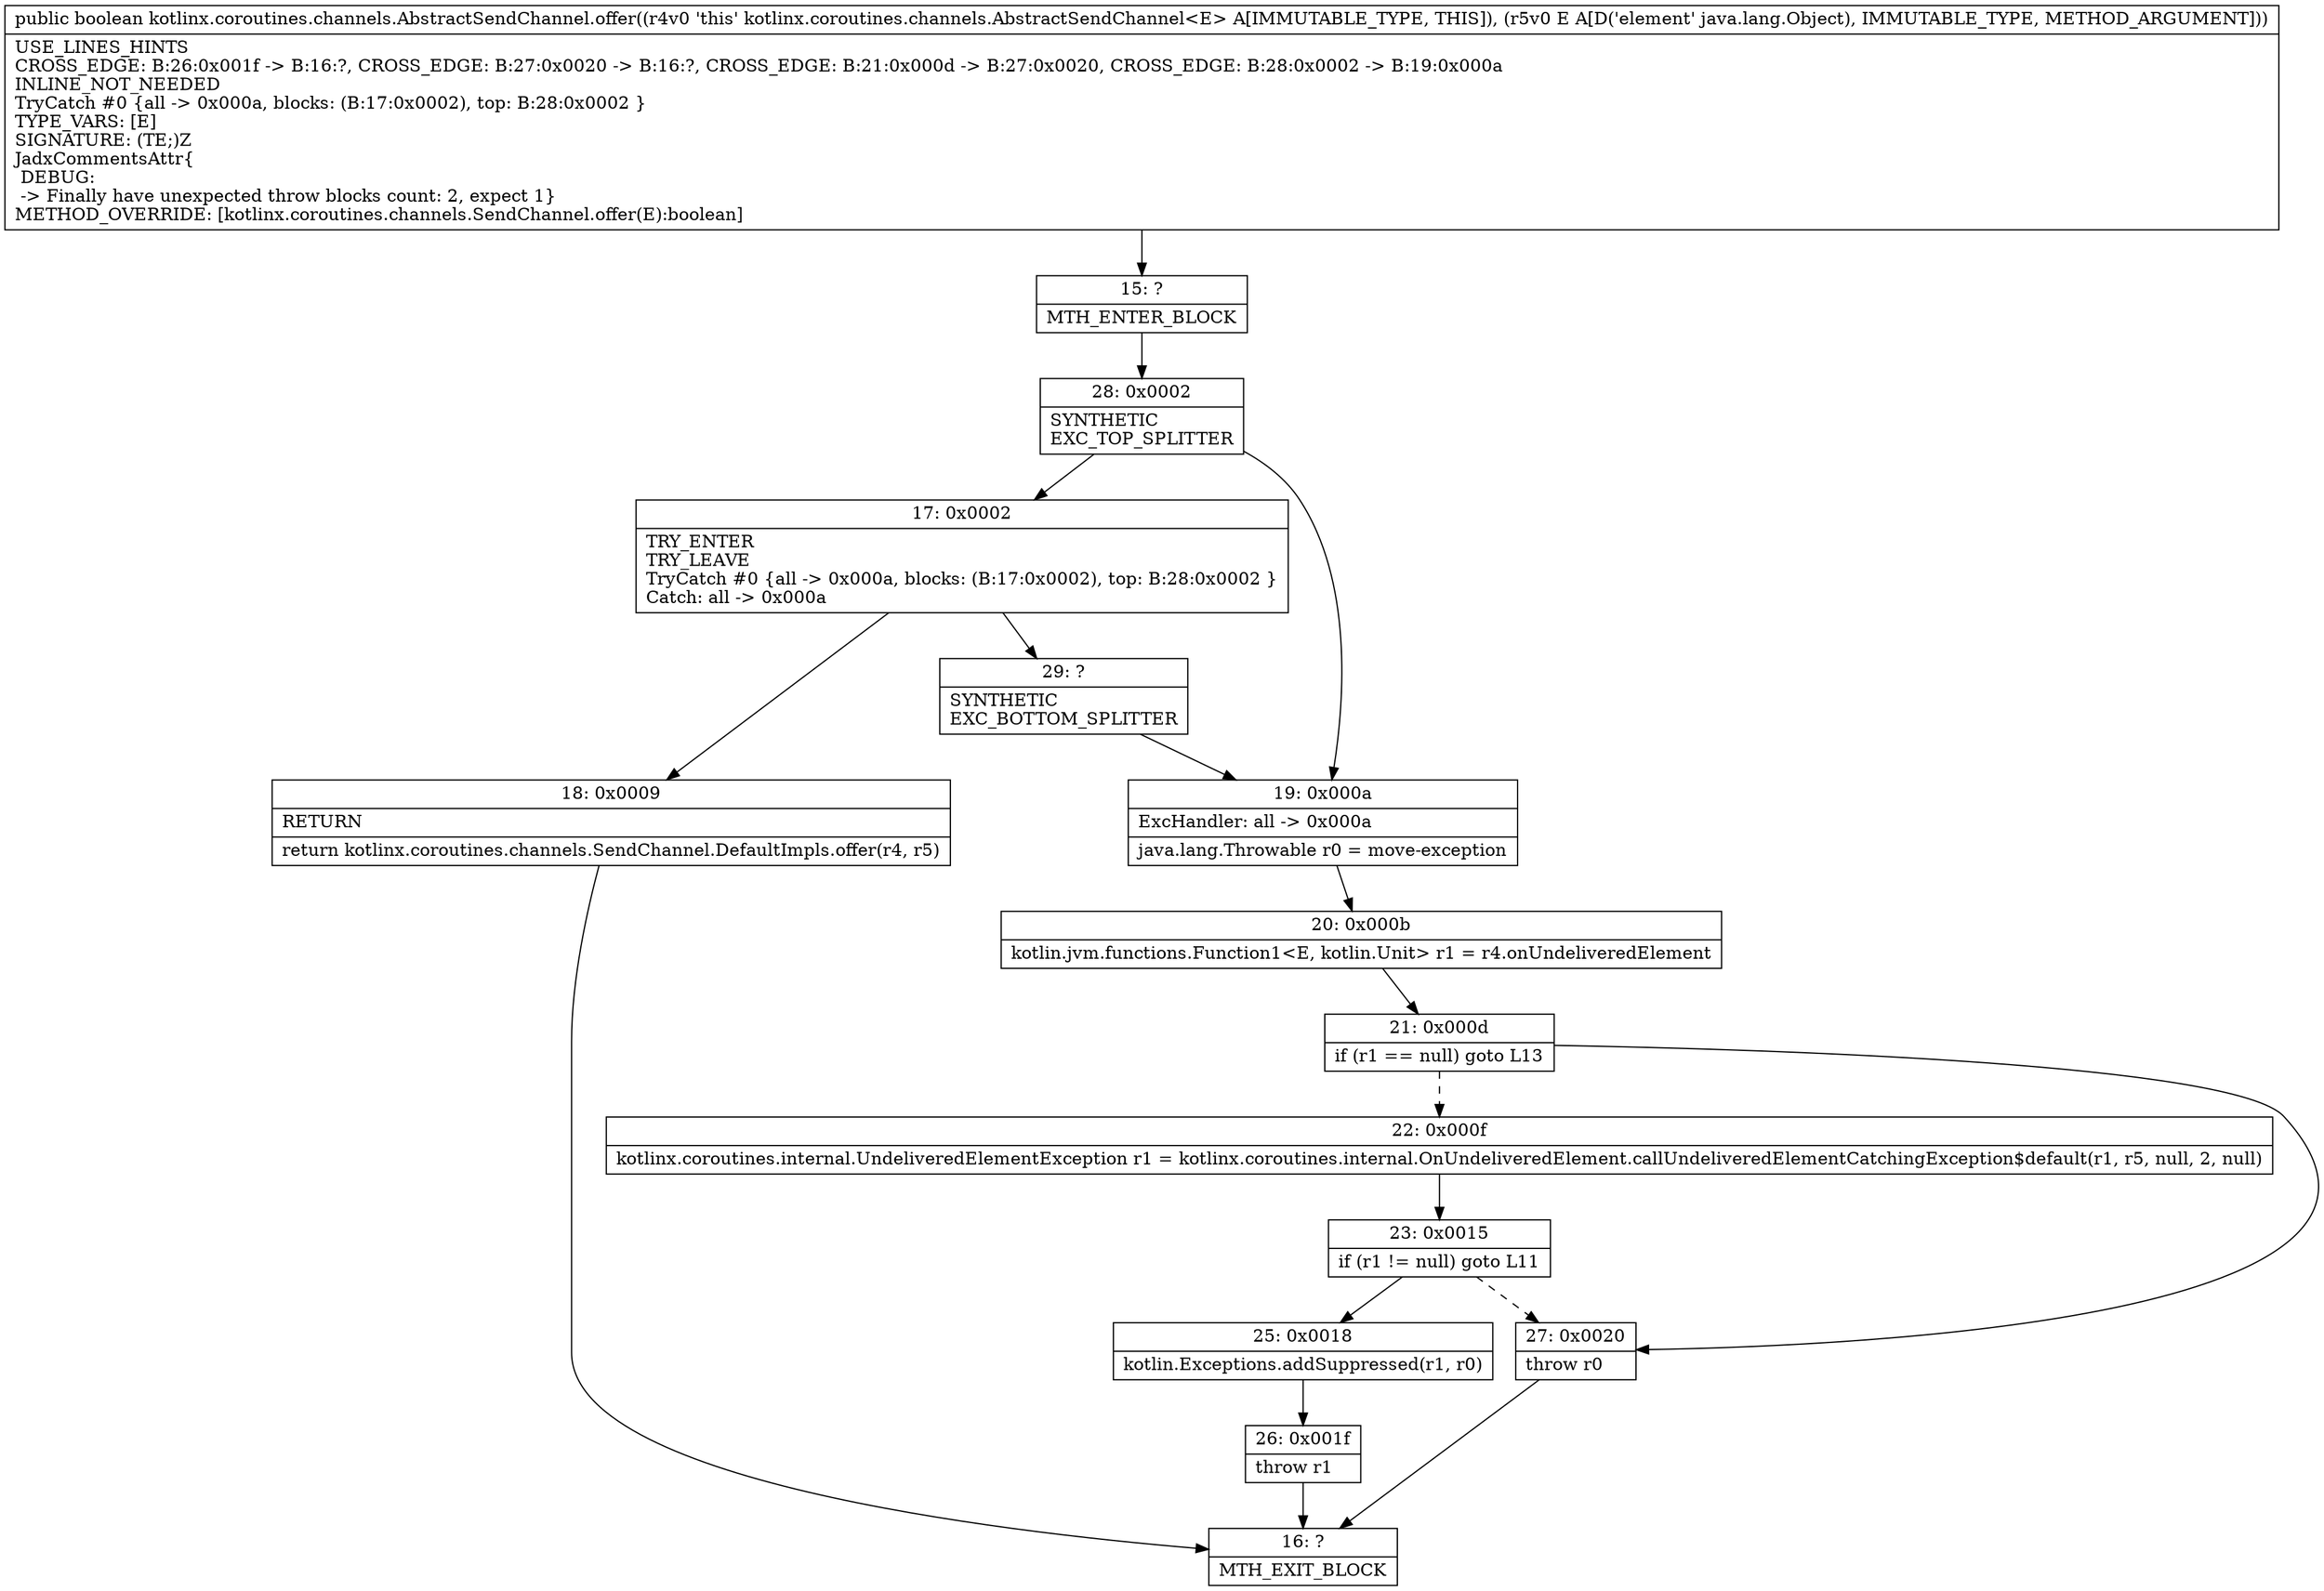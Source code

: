 digraph "CFG forkotlinx.coroutines.channels.AbstractSendChannel.offer(Ljava\/lang\/Object;)Z" {
Node_15 [shape=record,label="{15\:\ ?|MTH_ENTER_BLOCK\l}"];
Node_28 [shape=record,label="{28\:\ 0x0002|SYNTHETIC\lEXC_TOP_SPLITTER\l}"];
Node_17 [shape=record,label="{17\:\ 0x0002|TRY_ENTER\lTRY_LEAVE\lTryCatch #0 \{all \-\> 0x000a, blocks: (B:17:0x0002), top: B:28:0x0002 \}\lCatch: all \-\> 0x000a\l}"];
Node_18 [shape=record,label="{18\:\ 0x0009|RETURN\l|return kotlinx.coroutines.channels.SendChannel.DefaultImpls.offer(r4, r5)\l}"];
Node_16 [shape=record,label="{16\:\ ?|MTH_EXIT_BLOCK\l}"];
Node_29 [shape=record,label="{29\:\ ?|SYNTHETIC\lEXC_BOTTOM_SPLITTER\l}"];
Node_19 [shape=record,label="{19\:\ 0x000a|ExcHandler: all \-\> 0x000a\l|java.lang.Throwable r0 = move\-exception\l}"];
Node_20 [shape=record,label="{20\:\ 0x000b|kotlin.jvm.functions.Function1\<E, kotlin.Unit\> r1 = r4.onUndeliveredElement\l}"];
Node_21 [shape=record,label="{21\:\ 0x000d|if (r1 == null) goto L13\l}"];
Node_22 [shape=record,label="{22\:\ 0x000f|kotlinx.coroutines.internal.UndeliveredElementException r1 = kotlinx.coroutines.internal.OnUndeliveredElement.callUndeliveredElementCatchingException$default(r1, r5, null, 2, null)\l}"];
Node_23 [shape=record,label="{23\:\ 0x0015|if (r1 != null) goto L11\l}"];
Node_25 [shape=record,label="{25\:\ 0x0018|kotlin.Exceptions.addSuppressed(r1, r0)\l}"];
Node_26 [shape=record,label="{26\:\ 0x001f|throw r1\l}"];
Node_27 [shape=record,label="{27\:\ 0x0020|throw r0\l}"];
MethodNode[shape=record,label="{public boolean kotlinx.coroutines.channels.AbstractSendChannel.offer((r4v0 'this' kotlinx.coroutines.channels.AbstractSendChannel\<E\> A[IMMUTABLE_TYPE, THIS]), (r5v0 E A[D('element' java.lang.Object), IMMUTABLE_TYPE, METHOD_ARGUMENT]))  | USE_LINES_HINTS\lCROSS_EDGE: B:26:0x001f \-\> B:16:?, CROSS_EDGE: B:27:0x0020 \-\> B:16:?, CROSS_EDGE: B:21:0x000d \-\> B:27:0x0020, CROSS_EDGE: B:28:0x0002 \-\> B:19:0x000a\lINLINE_NOT_NEEDED\lTryCatch #0 \{all \-\> 0x000a, blocks: (B:17:0x0002), top: B:28:0x0002 \}\lTYPE_VARS: [E]\lSIGNATURE: (TE;)Z\lJadxCommentsAttr\{\l DEBUG: \l \-\> Finally have unexpected throw blocks count: 2, expect 1\}\lMETHOD_OVERRIDE: [kotlinx.coroutines.channels.SendChannel.offer(E):boolean]\l}"];
MethodNode -> Node_15;Node_15 -> Node_28;
Node_28 -> Node_17;
Node_28 -> Node_19;
Node_17 -> Node_18;
Node_17 -> Node_29;
Node_18 -> Node_16;
Node_29 -> Node_19;
Node_19 -> Node_20;
Node_20 -> Node_21;
Node_21 -> Node_22[style=dashed];
Node_21 -> Node_27;
Node_22 -> Node_23;
Node_23 -> Node_25;
Node_23 -> Node_27[style=dashed];
Node_25 -> Node_26;
Node_26 -> Node_16;
Node_27 -> Node_16;
}

